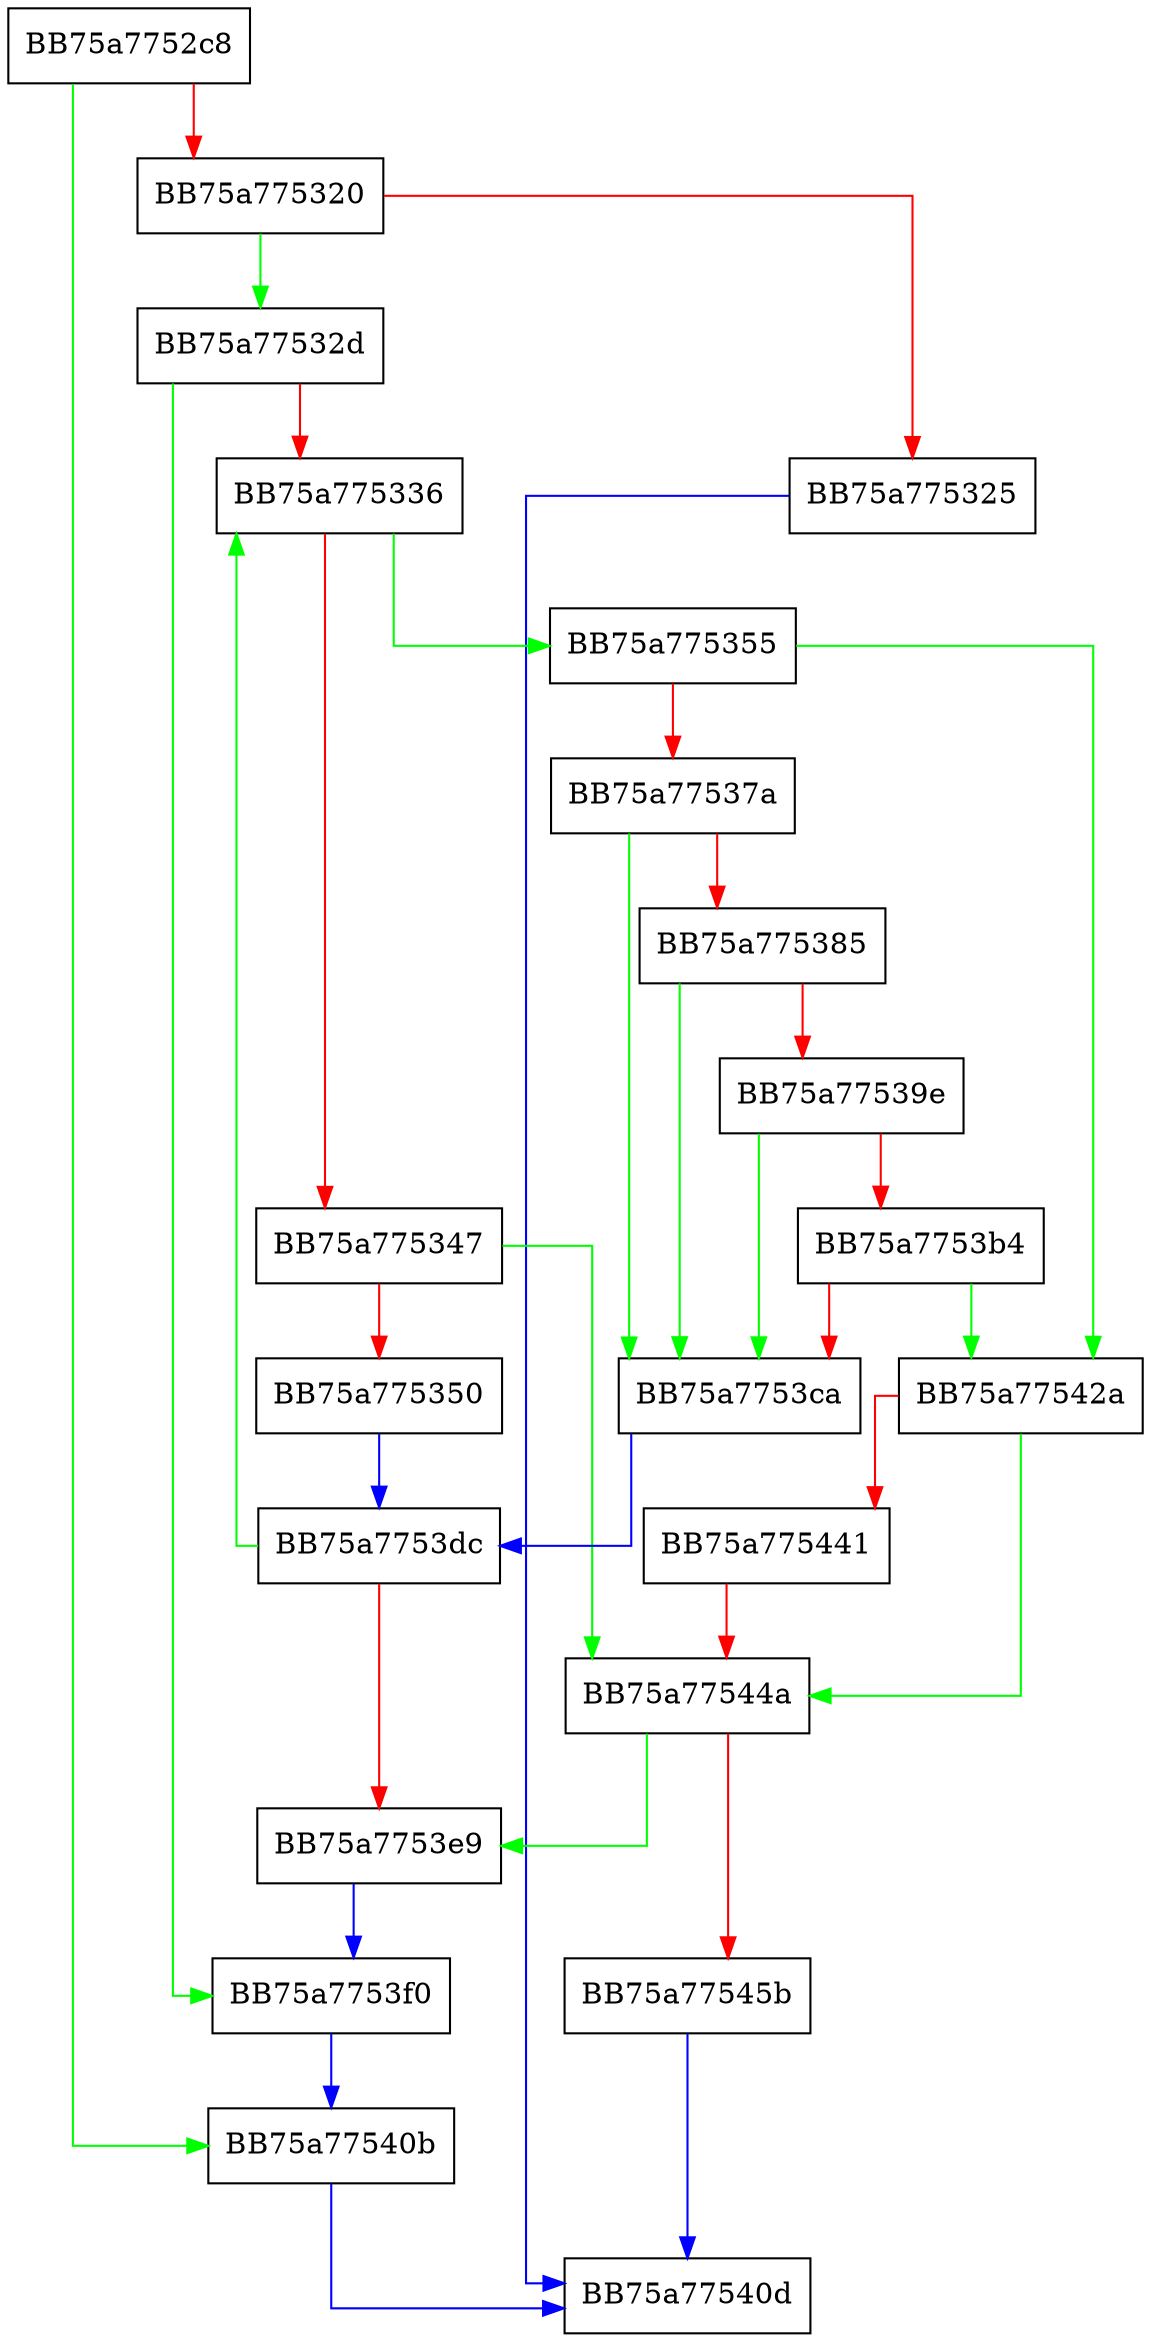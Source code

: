 digraph try_get_function {
  node [shape="box"];
  graph [splines=ortho];
  BB75a7752c8 -> BB75a77540b [color="green"];
  BB75a7752c8 -> BB75a775320 [color="red"];
  BB75a775320 -> BB75a77532d [color="green"];
  BB75a775320 -> BB75a775325 [color="red"];
  BB75a775325 -> BB75a77540d [color="blue"];
  BB75a77532d -> BB75a7753f0 [color="green"];
  BB75a77532d -> BB75a775336 [color="red"];
  BB75a775336 -> BB75a775355 [color="green"];
  BB75a775336 -> BB75a775347 [color="red"];
  BB75a775347 -> BB75a77544a [color="green"];
  BB75a775347 -> BB75a775350 [color="red"];
  BB75a775350 -> BB75a7753dc [color="blue"];
  BB75a775355 -> BB75a77542a [color="green"];
  BB75a775355 -> BB75a77537a [color="red"];
  BB75a77537a -> BB75a7753ca [color="green"];
  BB75a77537a -> BB75a775385 [color="red"];
  BB75a775385 -> BB75a7753ca [color="green"];
  BB75a775385 -> BB75a77539e [color="red"];
  BB75a77539e -> BB75a7753ca [color="green"];
  BB75a77539e -> BB75a7753b4 [color="red"];
  BB75a7753b4 -> BB75a77542a [color="green"];
  BB75a7753b4 -> BB75a7753ca [color="red"];
  BB75a7753ca -> BB75a7753dc [color="blue"];
  BB75a7753dc -> BB75a775336 [color="green"];
  BB75a7753dc -> BB75a7753e9 [color="red"];
  BB75a7753e9 -> BB75a7753f0 [color="blue"];
  BB75a7753f0 -> BB75a77540b [color="blue"];
  BB75a77540b -> BB75a77540d [color="blue"];
  BB75a77542a -> BB75a77544a [color="green"];
  BB75a77542a -> BB75a775441 [color="red"];
  BB75a775441 -> BB75a77544a [color="red"];
  BB75a77544a -> BB75a7753e9 [color="green"];
  BB75a77544a -> BB75a77545b [color="red"];
  BB75a77545b -> BB75a77540d [color="blue"];
}